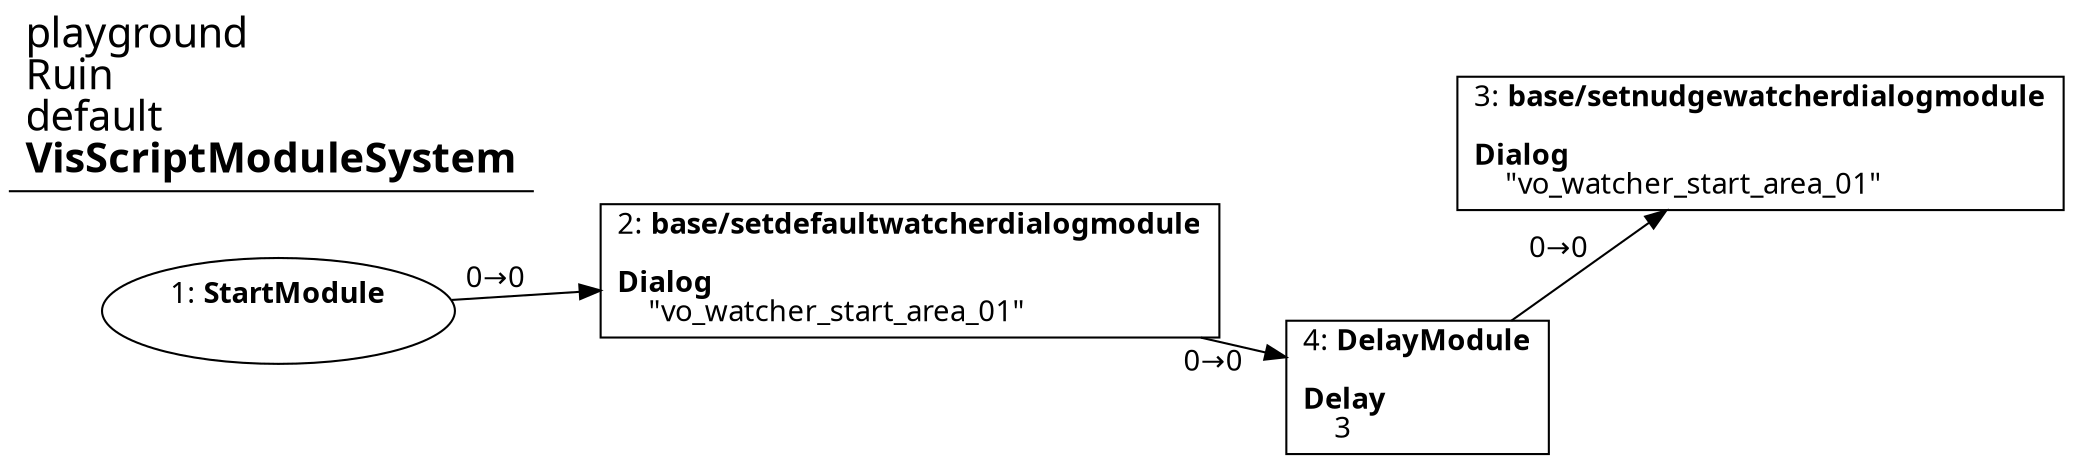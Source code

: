 digraph {
    layout = fdp;
    overlap = prism;
    sep = "+16";
    splines = spline;

    node [ shape = box ];

    graph [ fontname = "Segoe UI" ];
    node [ fontname = "Segoe UI" ];
    edge [ fontname = "Segoe UI" ];

    1 [ label = <1: <b>StartModule</b><br/><br/>> ];
    1 [ shape = oval ]
    1 [ pos = "0.115,-0.19900002!" ];
    1 -> 2 [ label = "0→0" ];

    2 [ label = <2: <b>base/setdefaultwatcherdialogmodule</b><br/><br/><b>Dialog</b><br align="left"/>    &quot;vo_watcher_start_area_01&quot;<br align="left"/>> ];
    2 [ pos = "0.36900002,-0.18300001!" ];
    2 -> 4 [ label = "0→0" ];

    3 [ label = <3: <b>base/setnudgewatcherdialogmodule</b><br/><br/><b>Dialog</b><br align="left"/>    &quot;vo_watcher_start_area_01&quot;<br align="left"/>> ];
    3 [ pos = "0.82000005,-0.128!" ];

    4 [ label = <4: <b>DelayModule</b><br/><br/><b>Delay</b><br align="left"/>    3<br align="left"/>> ];
    4 [ pos = "0.63500005,-0.24200001!" ];
    4 -> 3 [ label = "0→0" ];

    title [ pos = "0.11400001,-0.127!" ];
    title [ shape = underline ];
    title [ label = <<font point-size="20">playground<br align="left"/>Ruin<br align="left"/>default<br align="left"/><b>VisScriptModuleSystem</b><br align="left"/></font>> ];
}
